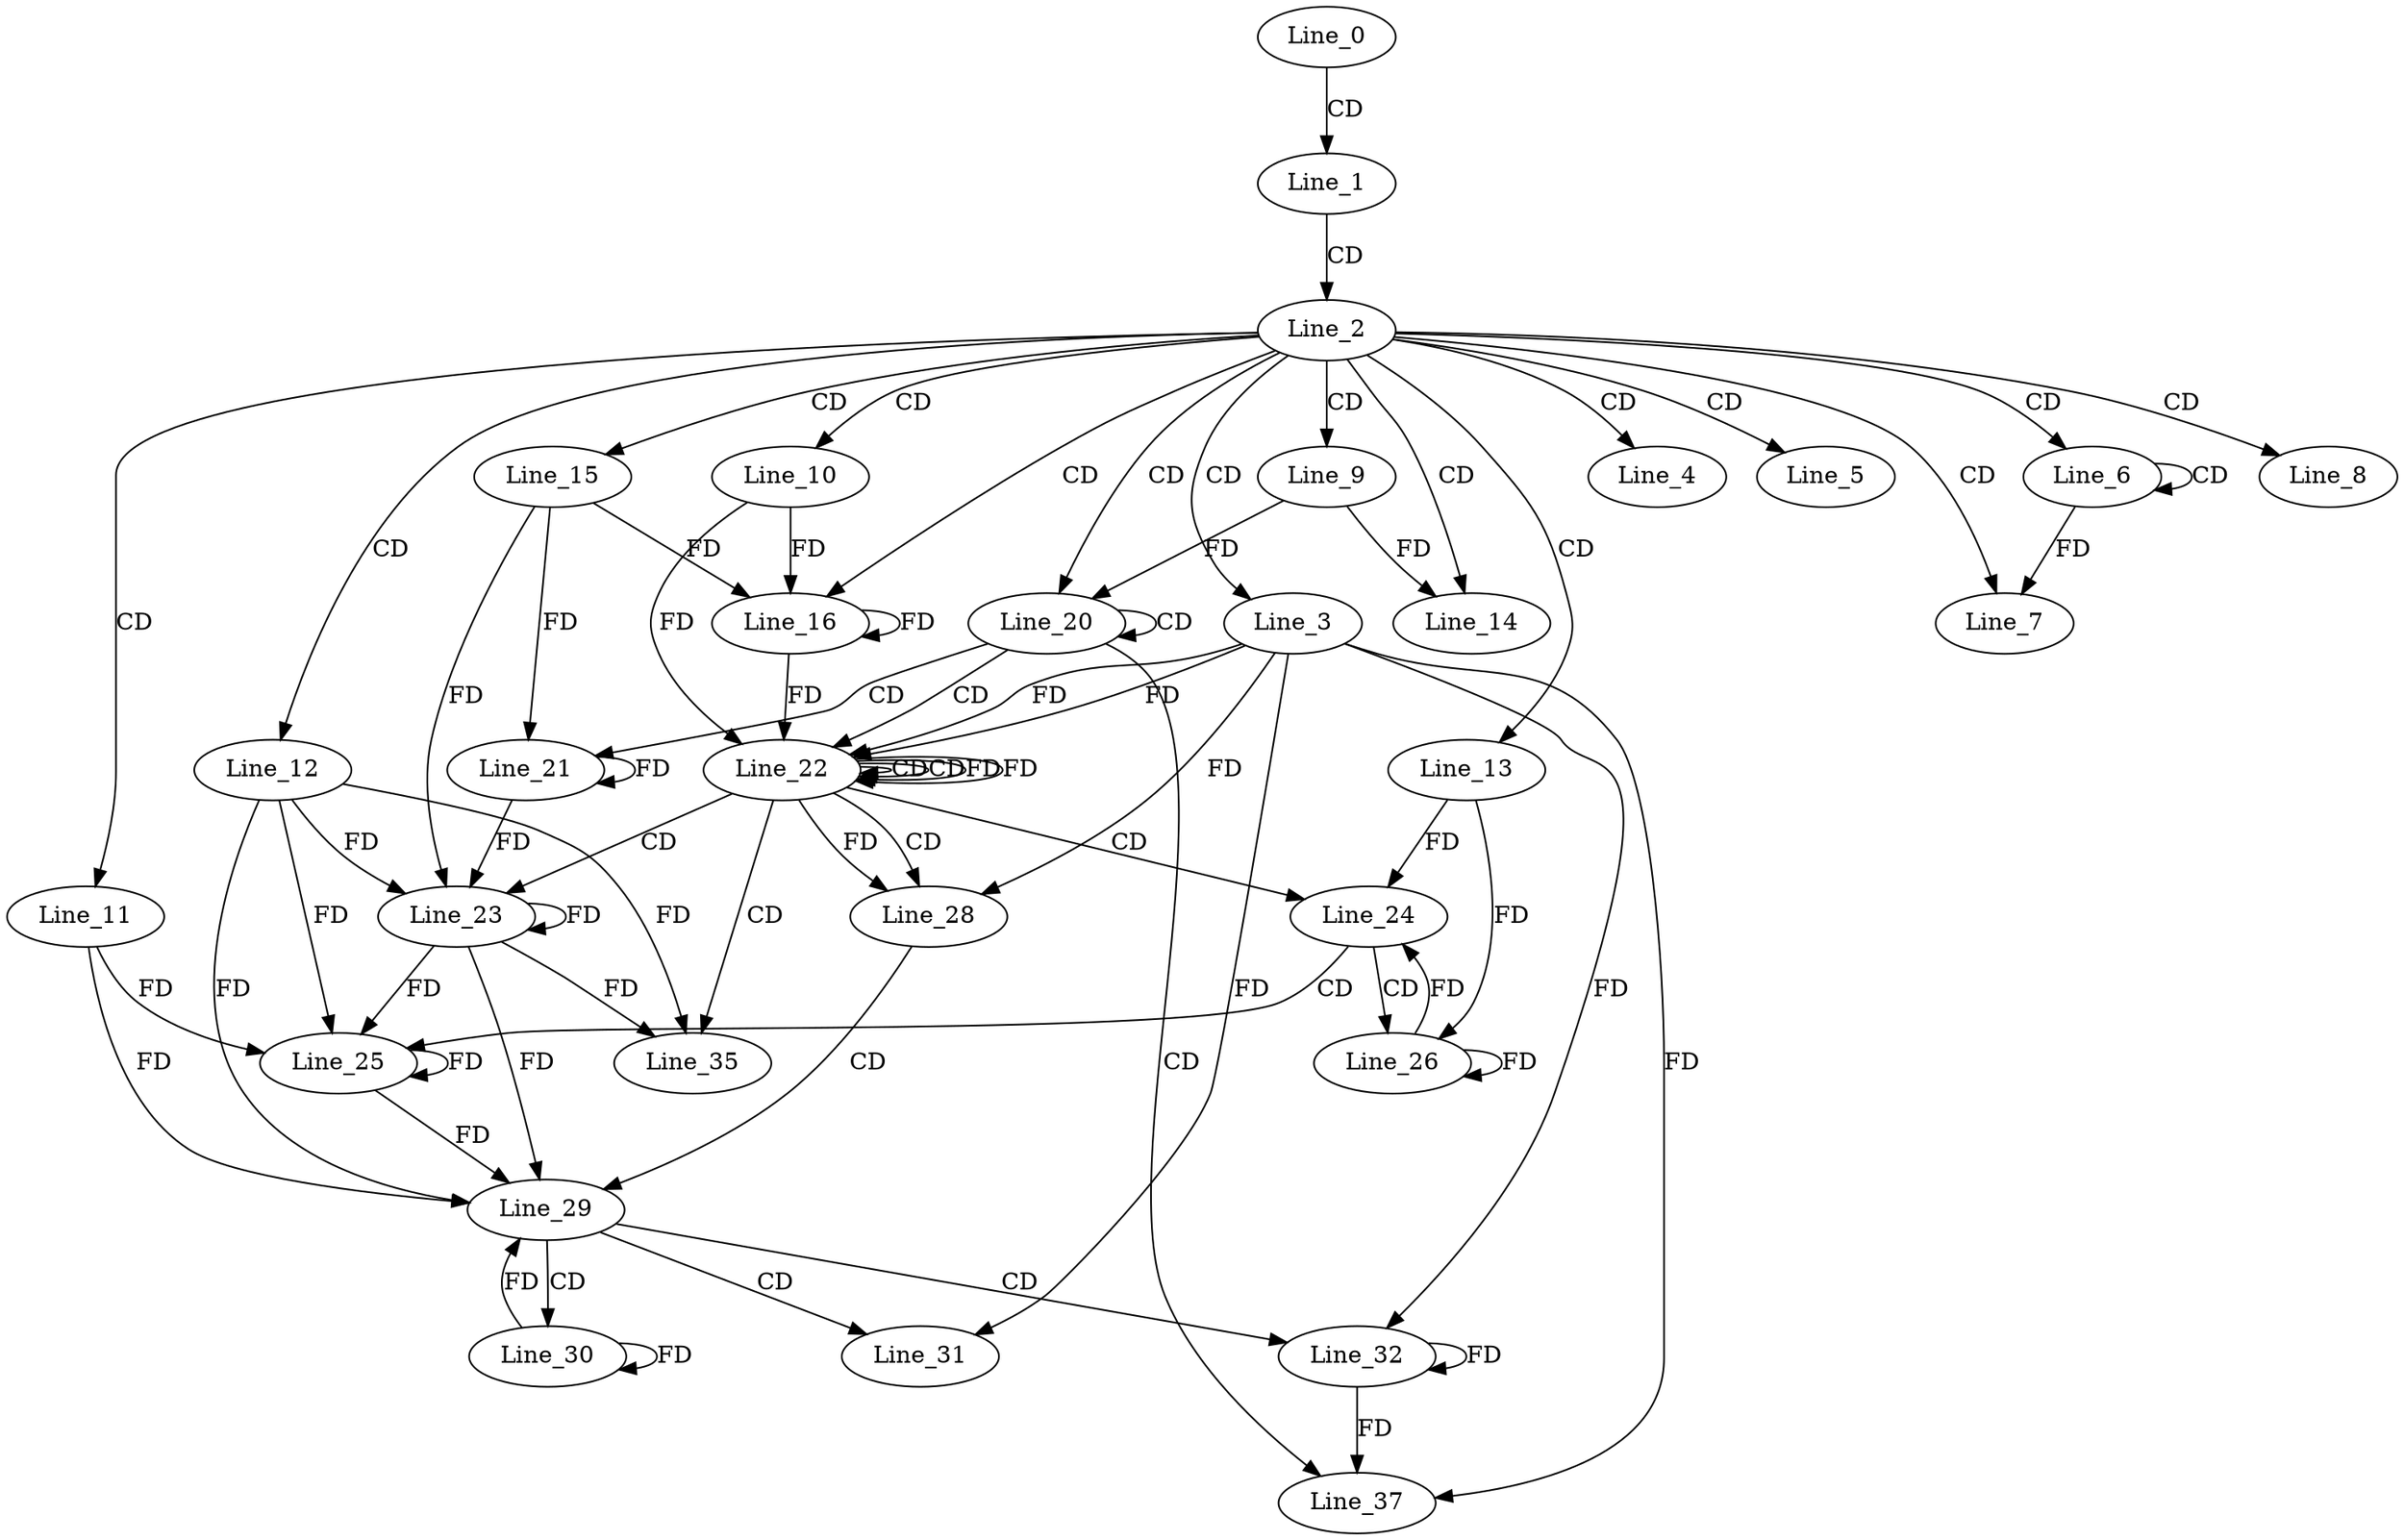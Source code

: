 digraph G {
  Line_0;
  Line_1;
  Line_2;
  Line_3;
  Line_4;
  Line_5;
  Line_6;
  Line_6;
  Line_7;
  Line_8;
  Line_9;
  Line_10;
  Line_11;
  Line_12;
  Line_13;
  Line_14;
  Line_15;
  Line_16;
  Line_16;
  Line_16;
  Line_20;
  Line_20;
  Line_21;
  Line_22;
  Line_22;
  Line_22;
  Line_23;
  Line_23;
  Line_23;
  Line_24;
  Line_25;
  Line_26;
  Line_28;
  Line_29;
  Line_30;
  Line_31;
  Line_32;
  Line_35;
  Line_37;
  Line_0 -> Line_1 [ label="CD" ];
  Line_1 -> Line_2 [ label="CD" ];
  Line_2 -> Line_3 [ label="CD" ];
  Line_2 -> Line_4 [ label="CD" ];
  Line_2 -> Line_5 [ label="CD" ];
  Line_2 -> Line_6 [ label="CD" ];
  Line_6 -> Line_6 [ label="CD" ];
  Line_2 -> Line_7 [ label="CD" ];
  Line_6 -> Line_7 [ label="FD" ];
  Line_2 -> Line_8 [ label="CD" ];
  Line_2 -> Line_9 [ label="CD" ];
  Line_2 -> Line_10 [ label="CD" ];
  Line_2 -> Line_11 [ label="CD" ];
  Line_2 -> Line_12 [ label="CD" ];
  Line_2 -> Line_13 [ label="CD" ];
  Line_2 -> Line_14 [ label="CD" ];
  Line_9 -> Line_14 [ label="FD" ];
  Line_2 -> Line_15 [ label="CD" ];
  Line_2 -> Line_16 [ label="CD" ];
  Line_10 -> Line_16 [ label="FD" ];
  Line_16 -> Line_16 [ label="FD" ];
  Line_15 -> Line_16 [ label="FD" ];
  Line_2 -> Line_20 [ label="CD" ];
  Line_20 -> Line_20 [ label="CD" ];
  Line_9 -> Line_20 [ label="FD" ];
  Line_20 -> Line_21 [ label="CD" ];
  Line_21 -> Line_21 [ label="FD" ];
  Line_15 -> Line_21 [ label="FD" ];
  Line_20 -> Line_22 [ label="CD" ];
  Line_22 -> Line_22 [ label="CD" ];
  Line_3 -> Line_22 [ label="FD" ];
  Line_10 -> Line_22 [ label="FD" ];
  Line_16 -> Line_22 [ label="FD" ];
  Line_22 -> Line_22 [ label="CD" ];
  Line_22 -> Line_22 [ label="FD" ];
  Line_3 -> Line_22 [ label="FD" ];
  Line_22 -> Line_23 [ label="CD" ];
  Line_23 -> Line_23 [ label="FD" ];
  Line_12 -> Line_23 [ label="FD" ];
  Line_21 -> Line_23 [ label="FD" ];
  Line_15 -> Line_23 [ label="FD" ];
  Line_22 -> Line_24 [ label="CD" ];
  Line_13 -> Line_24 [ label="FD" ];
  Line_24 -> Line_25 [ label="CD" ];
  Line_25 -> Line_25 [ label="FD" ];
  Line_11 -> Line_25 [ label="FD" ];
  Line_23 -> Line_25 [ label="FD" ];
  Line_12 -> Line_25 [ label="FD" ];
  Line_24 -> Line_26 [ label="CD" ];
  Line_26 -> Line_26 [ label="FD" ];
  Line_13 -> Line_26 [ label="FD" ];
  Line_22 -> Line_28 [ label="CD" ];
  Line_22 -> Line_28 [ label="FD" ];
  Line_3 -> Line_28 [ label="FD" ];
  Line_28 -> Line_29 [ label="CD" ];
  Line_23 -> Line_29 [ label="FD" ];
  Line_12 -> Line_29 [ label="FD" ];
  Line_25 -> Line_29 [ label="FD" ];
  Line_11 -> Line_29 [ label="FD" ];
  Line_29 -> Line_30 [ label="CD" ];
  Line_30 -> Line_30 [ label="FD" ];
  Line_29 -> Line_31 [ label="CD" ];
  Line_3 -> Line_31 [ label="FD" ];
  Line_29 -> Line_32 [ label="CD" ];
  Line_32 -> Line_32 [ label="FD" ];
  Line_3 -> Line_32 [ label="FD" ];
  Line_22 -> Line_35 [ label="CD" ];
  Line_23 -> Line_35 [ label="FD" ];
  Line_12 -> Line_35 [ label="FD" ];
  Line_20 -> Line_37 [ label="CD" ];
  Line_32 -> Line_37 [ label="FD" ];
  Line_3 -> Line_37 [ label="FD" ];
  Line_22 -> Line_22 [ label="FD" ];
  Line_26 -> Line_24 [ label="FD" ];
  Line_30 -> Line_29 [ label="FD" ];
}
